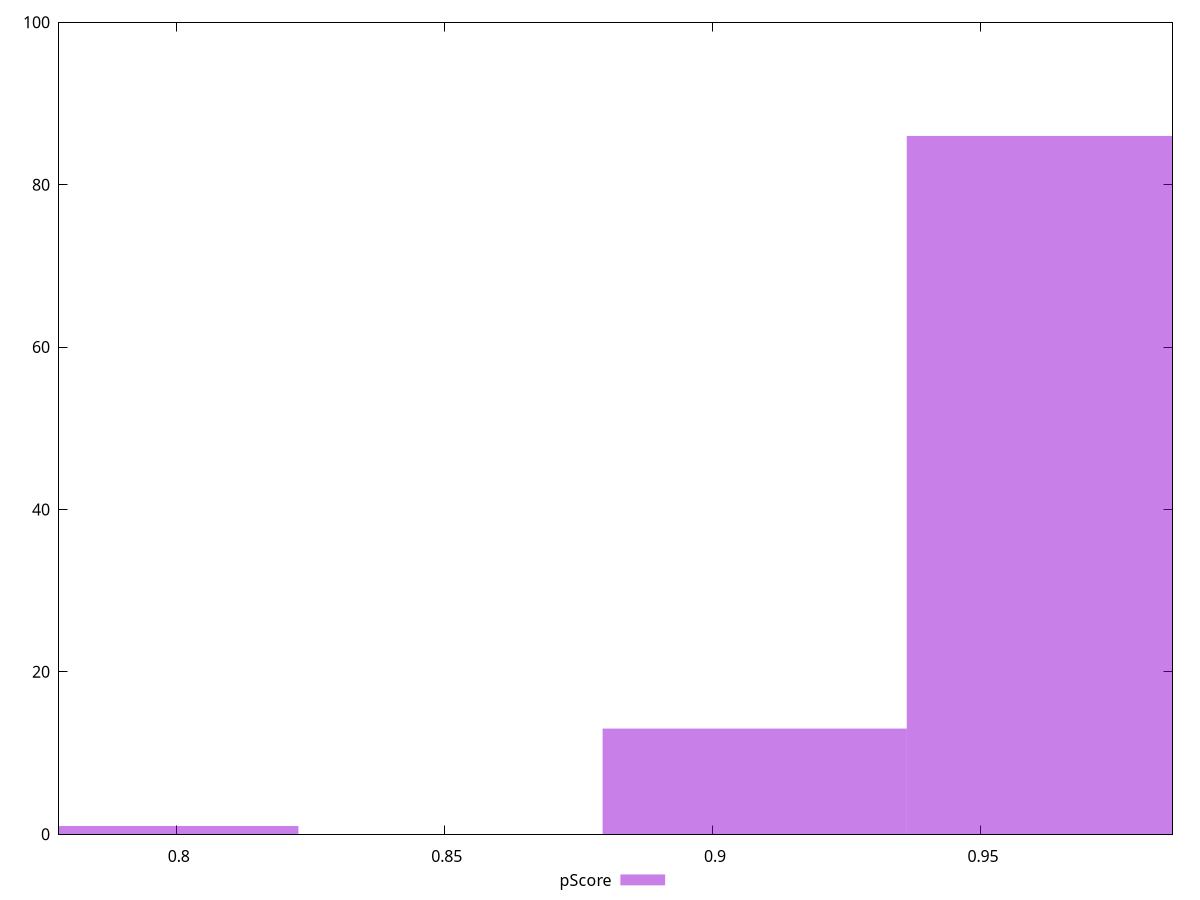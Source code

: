 reset

$pScore <<EOF
0.9077871283540924 13
0.7943137373098308 1
0.9645238238762232 86
EOF

set key outside below
set boxwidth 0.05673669552213077
set xrange [0.7780229708445994:0.9857243909236761]
set yrange [0:100]
set trange [0:100]
set style fill transparent solid 0.5 noborder
set terminal svg size 640, 490 enhanced background rgb 'white'
set output "report_00019_2021-02-10T18-14-37.922Z//bootup-time/samples/pages/pScore/histogram.svg"

plot $pScore title "pScore" with boxes

reset
